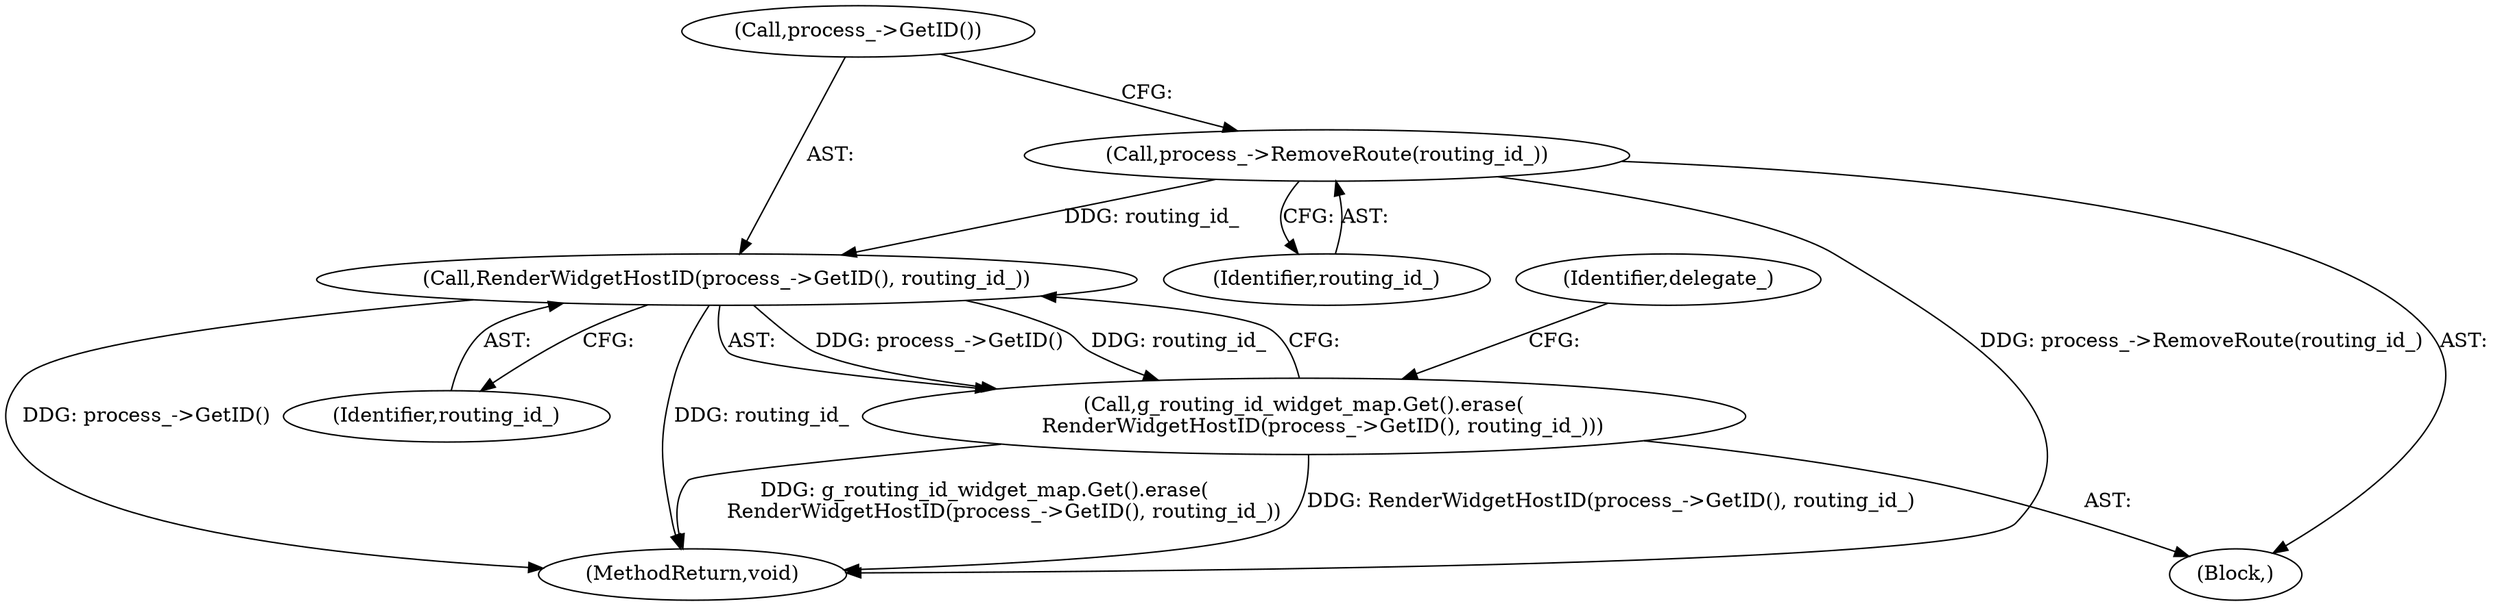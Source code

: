 digraph "0_Chrome_e5787005a9004d7be289cc649c6ae4f3051996cd@API" {
"1000122" [label="(Call,process_->RemoveRoute(routing_id_))"];
"1000125" [label="(Call,RenderWidgetHostID(process_->GetID(), routing_id_))"];
"1000124" [label="(Call,g_routing_id_widget_map.Get().erase(\n      RenderWidgetHostID(process_->GetID(), routing_id_)))"];
"1000140" [label="(MethodReturn,void)"];
"1000123" [label="(Identifier,routing_id_)"];
"1000102" [label="(Block,)"];
"1000125" [label="(Call,RenderWidgetHostID(process_->GetID(), routing_id_))"];
"1000122" [label="(Call,process_->RemoveRoute(routing_id_))"];
"1000127" [label="(Identifier,routing_id_)"];
"1000124" [label="(Call,g_routing_id_widget_map.Get().erase(\n      RenderWidgetHostID(process_->GetID(), routing_id_)))"];
"1000129" [label="(Identifier,delegate_)"];
"1000126" [label="(Call,process_->GetID())"];
"1000122" -> "1000102"  [label="AST: "];
"1000122" -> "1000123"  [label="CFG: "];
"1000123" -> "1000122"  [label="AST: "];
"1000126" -> "1000122"  [label="CFG: "];
"1000122" -> "1000140"  [label="DDG: process_->RemoveRoute(routing_id_)"];
"1000122" -> "1000125"  [label="DDG: routing_id_"];
"1000125" -> "1000124"  [label="AST: "];
"1000125" -> "1000127"  [label="CFG: "];
"1000126" -> "1000125"  [label="AST: "];
"1000127" -> "1000125"  [label="AST: "];
"1000124" -> "1000125"  [label="CFG: "];
"1000125" -> "1000140"  [label="DDG: routing_id_"];
"1000125" -> "1000140"  [label="DDG: process_->GetID()"];
"1000125" -> "1000124"  [label="DDG: process_->GetID()"];
"1000125" -> "1000124"  [label="DDG: routing_id_"];
"1000124" -> "1000102"  [label="AST: "];
"1000129" -> "1000124"  [label="CFG: "];
"1000124" -> "1000140"  [label="DDG: RenderWidgetHostID(process_->GetID(), routing_id_)"];
"1000124" -> "1000140"  [label="DDG: g_routing_id_widget_map.Get().erase(\n      RenderWidgetHostID(process_->GetID(), routing_id_))"];
}
